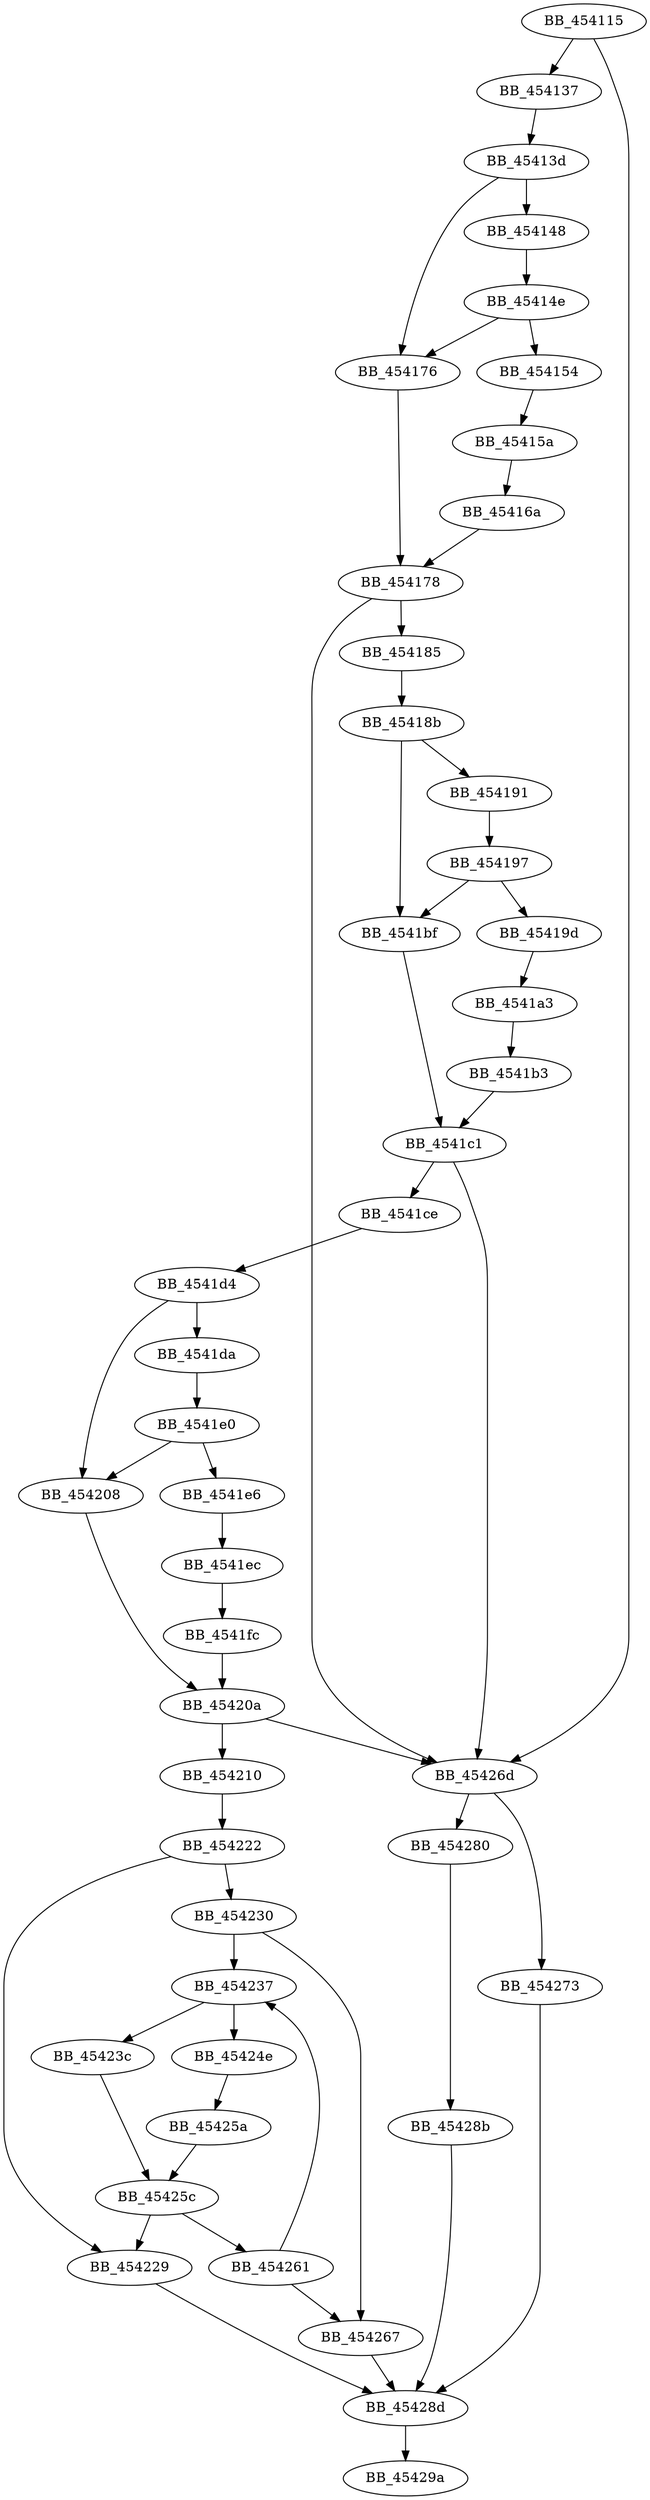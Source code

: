 DiGraph sub_454115{
BB_454115->BB_454137
BB_454115->BB_45426d
BB_454137->BB_45413d
BB_45413d->BB_454148
BB_45413d->BB_454176
BB_454148->BB_45414e
BB_45414e->BB_454154
BB_45414e->BB_454176
BB_454154->BB_45415a
BB_45415a->BB_45416a
BB_45416a->BB_454178
BB_454176->BB_454178
BB_454178->BB_454185
BB_454178->BB_45426d
BB_454185->BB_45418b
BB_45418b->BB_454191
BB_45418b->BB_4541bf
BB_454191->BB_454197
BB_454197->BB_45419d
BB_454197->BB_4541bf
BB_45419d->BB_4541a3
BB_4541a3->BB_4541b3
BB_4541b3->BB_4541c1
BB_4541bf->BB_4541c1
BB_4541c1->BB_4541ce
BB_4541c1->BB_45426d
BB_4541ce->BB_4541d4
BB_4541d4->BB_4541da
BB_4541d4->BB_454208
BB_4541da->BB_4541e0
BB_4541e0->BB_4541e6
BB_4541e0->BB_454208
BB_4541e6->BB_4541ec
BB_4541ec->BB_4541fc
BB_4541fc->BB_45420a
BB_454208->BB_45420a
BB_45420a->BB_454210
BB_45420a->BB_45426d
BB_454210->BB_454222
BB_454222->BB_454229
BB_454222->BB_454230
BB_454229->BB_45428d
BB_454230->BB_454237
BB_454230->BB_454267
BB_454237->BB_45423c
BB_454237->BB_45424e
BB_45423c->BB_45425c
BB_45424e->BB_45425a
BB_45425a->BB_45425c
BB_45425c->BB_454229
BB_45425c->BB_454261
BB_454261->BB_454237
BB_454261->BB_454267
BB_454267->BB_45428d
BB_45426d->BB_454273
BB_45426d->BB_454280
BB_454273->BB_45428d
BB_454280->BB_45428b
BB_45428b->BB_45428d
BB_45428d->BB_45429a
}
